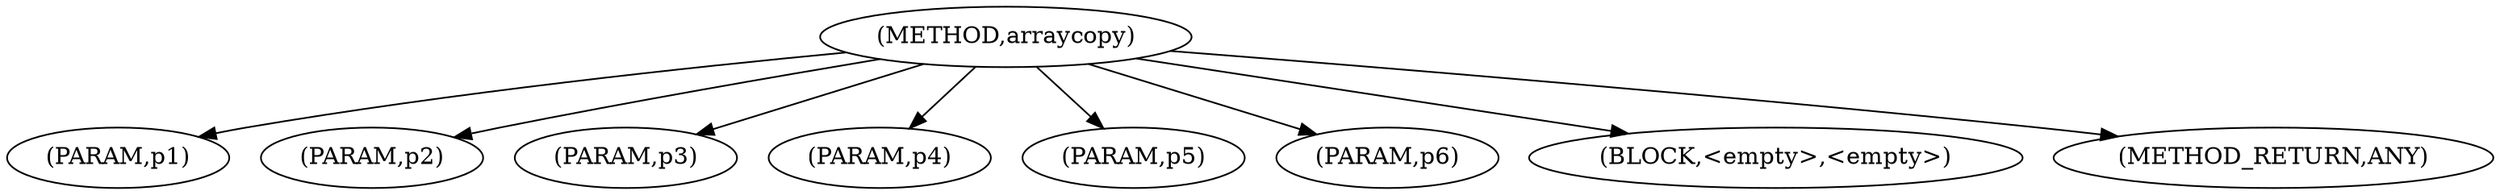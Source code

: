 digraph "arraycopy" {  
"804" [label = <(METHOD,arraycopy)> ]
"805" [label = <(PARAM,p1)> ]
"806" [label = <(PARAM,p2)> ]
"807" [label = <(PARAM,p3)> ]
"808" [label = <(PARAM,p4)> ]
"809" [label = <(PARAM,p5)> ]
"810" [label = <(PARAM,p6)> ]
"811" [label = <(BLOCK,&lt;empty&gt;,&lt;empty&gt;)> ]
"812" [label = <(METHOD_RETURN,ANY)> ]
  "804" -> "805" 
  "804" -> "811" 
  "804" -> "806" 
  "804" -> "812" 
  "804" -> "807" 
  "804" -> "808" 
  "804" -> "809" 
  "804" -> "810" 
}
